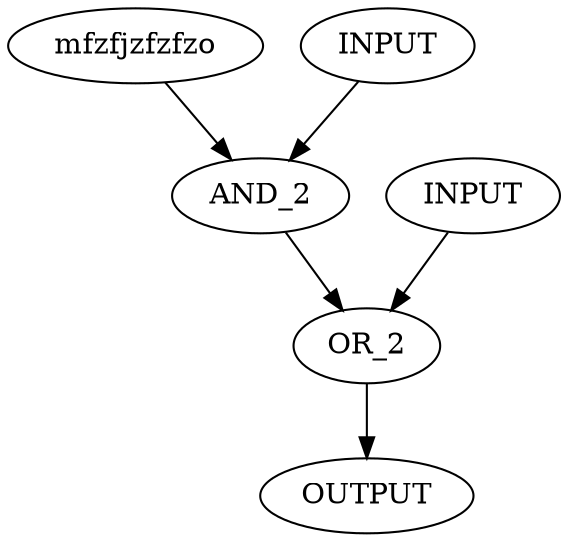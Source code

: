 digraph G {

  in1[label="mfzfjzfzfzo"]
  in2[label="INPUT"]
  in3[label="INPUT"]
  out1[label="OUTPUT"]
  and[label="AND_2"]
  or[label="OR_2"]

  in1-> and
  in2-> and
  in3-> or
  and-> or
  or-> out1

}
